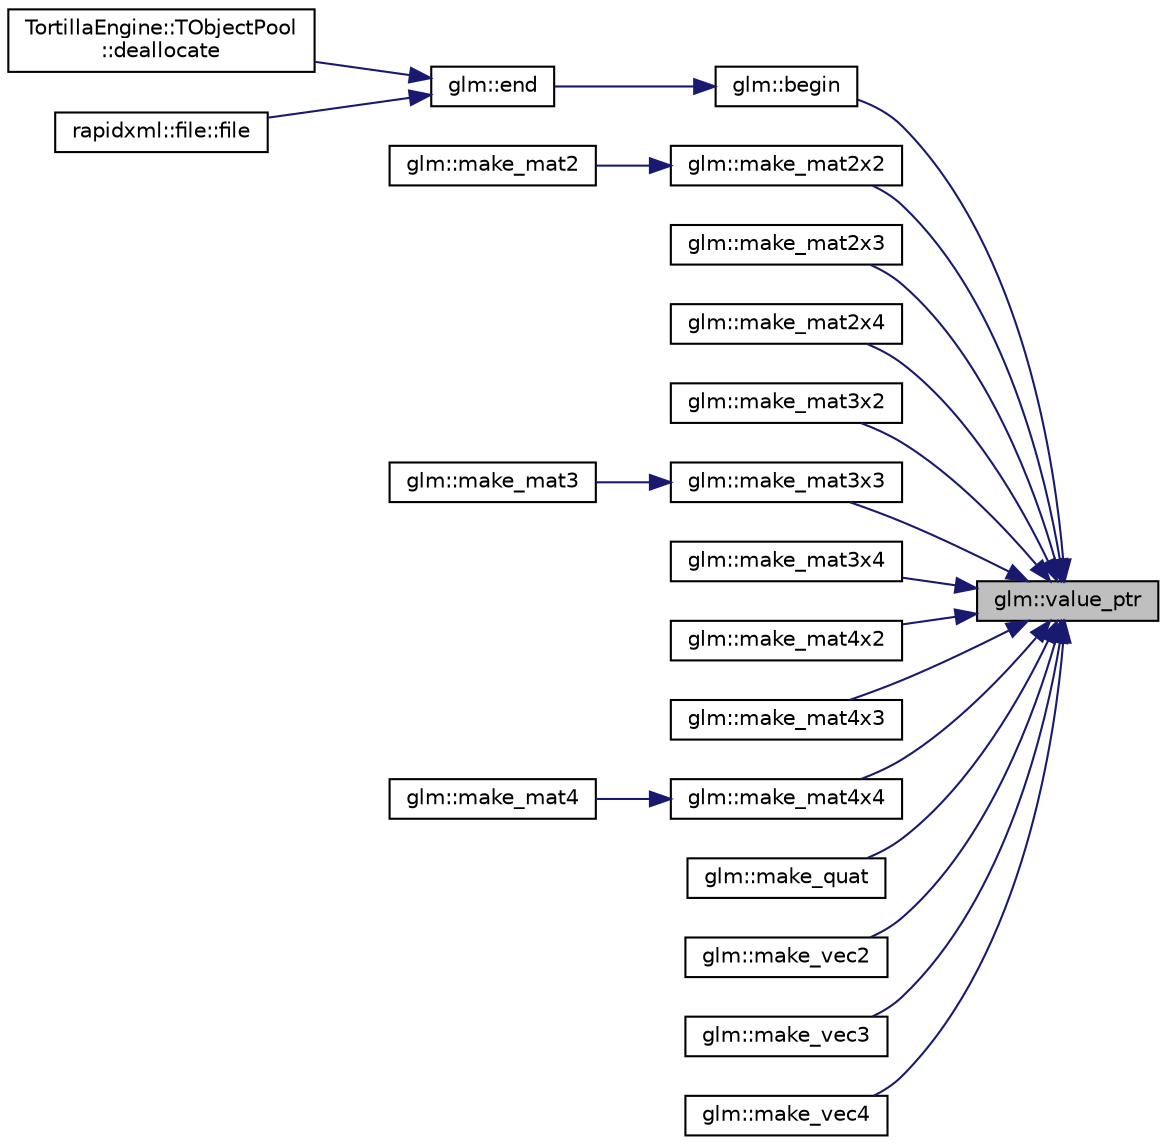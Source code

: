 digraph "glm::value_ptr"
{
 // LATEX_PDF_SIZE
  edge [fontname="Helvetica",fontsize="10",labelfontname="Helvetica",labelfontsize="10"];
  node [fontname="Helvetica",fontsize="10",shape=record];
  rankdir="RL";
  Node1 [label="glm::value_ptr",height=0.2,width=0.4,color="black", fillcolor="grey75", style="filled", fontcolor="black",tooltip=" "];
  Node1 -> Node2 [dir="back",color="midnightblue",fontsize="10",style="solid",fontname="Helvetica"];
  Node2 [label="glm::begin",height=0.2,width=0.4,color="black", fillcolor="white", style="filled",URL="$group__gtx__range.html#ga774c16a37371658a2a1540faf9122839",tooltip=" "];
  Node2 -> Node3 [dir="back",color="midnightblue",fontsize="10",style="solid",fontname="Helvetica"];
  Node3 [label="glm::end",height=0.2,width=0.4,color="black", fillcolor="white", style="filled",URL="$group__gtx__range.html#ga97ffec4ea7e07302f11befff9cb37acd",tooltip=" "];
  Node3 -> Node4 [dir="back",color="midnightblue",fontsize="10",style="solid",fontname="Helvetica"];
  Node4 [label="TortillaEngine::TObjectPool\l::deallocate",height=0.2,width=0.4,color="black", fillcolor="white", style="filled",URL="$class_tortilla_engine_1_1_t_object_pool.html#ae055302e129d5db6b112ec42c5fd3c9f",tooltip=" "];
  Node3 -> Node5 [dir="back",color="midnightblue",fontsize="10",style="solid",fontname="Helvetica"];
  Node5 [label="rapidxml::file::file",height=0.2,width=0.4,color="black", fillcolor="white", style="filled",URL="$classrapidxml_1_1file.html#ae881a3cab1fe7152d45c92a8d7606cb3",tooltip=" "];
  Node1 -> Node6 [dir="back",color="midnightblue",fontsize="10",style="solid",fontname="Helvetica"];
  Node6 [label="glm::make_mat2x2",height=0.2,width=0.4,color="black", fillcolor="white", style="filled",URL="$group__gtc__type__ptr.html#gadb29e510762e1042069cb28bf24ae990",tooltip=" "];
  Node6 -> Node7 [dir="back",color="midnightblue",fontsize="10",style="solid",fontname="Helvetica"];
  Node7 [label="glm::make_mat2",height=0.2,width=0.4,color="black", fillcolor="white", style="filled",URL="$group__gtc__type__ptr.html#ga52a16e333fef7e33ca740779482a8693",tooltip=" "];
  Node1 -> Node8 [dir="back",color="midnightblue",fontsize="10",style="solid",fontname="Helvetica"];
  Node8 [label="glm::make_mat2x3",height=0.2,width=0.4,color="black", fillcolor="white", style="filled",URL="$group__gtc__type__ptr.html#ga37988c6dd941f617cdfab86d54375fc1",tooltip=" "];
  Node1 -> Node9 [dir="back",color="midnightblue",fontsize="10",style="solid",fontname="Helvetica"];
  Node9 [label="glm::make_mat2x4",height=0.2,width=0.4,color="black", fillcolor="white", style="filled",URL="$group__gtc__type__ptr.html#ga6dfb2ac10859b0cc8e3893ea84fa95b5",tooltip=" "];
  Node1 -> Node10 [dir="back",color="midnightblue",fontsize="10",style="solid",fontname="Helvetica"];
  Node10 [label="glm::make_mat3x2",height=0.2,width=0.4,color="black", fillcolor="white", style="filled",URL="$group__gtc__type__ptr.html#gabe1e5066608a66da7a94f802b57b4eed",tooltip=" "];
  Node1 -> Node11 [dir="back",color="midnightblue",fontsize="10",style="solid",fontname="Helvetica"];
  Node11 [label="glm::make_mat3x3",height=0.2,width=0.4,color="black", fillcolor="white", style="filled",URL="$group__gtc__type__ptr.html#ga3cbe7adf857c867cee77eae4617abadd",tooltip=" "];
  Node11 -> Node12 [dir="back",color="midnightblue",fontsize="10",style="solid",fontname="Helvetica"];
  Node12 [label="glm::make_mat3",height=0.2,width=0.4,color="black", fillcolor="white", style="filled",URL="$group__gtc__type__ptr.html#gac2bc10c519ffc8db9e24f325f23787ea",tooltip=" "];
  Node1 -> Node13 [dir="back",color="midnightblue",fontsize="10",style="solid",fontname="Helvetica"];
  Node13 [label="glm::make_mat3x4",height=0.2,width=0.4,color="black", fillcolor="white", style="filled",URL="$group__gtc__type__ptr.html#gac083edd180ab4d4b817acc60c516209b",tooltip=" "];
  Node1 -> Node14 [dir="back",color="midnightblue",fontsize="10",style="solid",fontname="Helvetica"];
  Node14 [label="glm::make_mat4x2",height=0.2,width=0.4,color="black", fillcolor="white", style="filled",URL="$group__gtc__type__ptr.html#ga967a5b934e67ff9a6d1d0d27a377a264",tooltip=" "];
  Node1 -> Node15 [dir="back",color="midnightblue",fontsize="10",style="solid",fontname="Helvetica"];
  Node15 [label="glm::make_mat4x3",height=0.2,width=0.4,color="black", fillcolor="white", style="filled",URL="$group__gtc__type__ptr.html#ga4d42daced532b33cc672280e48670a51",tooltip=" "];
  Node1 -> Node16 [dir="back",color="midnightblue",fontsize="10",style="solid",fontname="Helvetica"];
  Node16 [label="glm::make_mat4x4",height=0.2,width=0.4,color="black", fillcolor="white", style="filled",URL="$group__gtc__type__ptr.html#gaf605a5f5e2ff594e8d404b2855b09541",tooltip=" "];
  Node16 -> Node17 [dir="back",color="midnightblue",fontsize="10",style="solid",fontname="Helvetica"];
  Node17 [label="glm::make_mat4",height=0.2,width=0.4,color="black", fillcolor="white", style="filled",URL="$group__gtc__type__ptr.html#ga2c6e6d457cb932e1ce683e4f690a6f60",tooltip=" "];
  Node1 -> Node18 [dir="back",color="midnightblue",fontsize="10",style="solid",fontname="Helvetica"];
  Node18 [label="glm::make_quat",height=0.2,width=0.4,color="black", fillcolor="white", style="filled",URL="$group__gtc__type__ptr.html#gaadafb6600af2633e4c98cc64c72f5269",tooltip=" "];
  Node1 -> Node19 [dir="back",color="midnightblue",fontsize="10",style="solid",fontname="Helvetica"];
  Node19 [label="glm::make_vec2",height=0.2,width=0.4,color="black", fillcolor="white", style="filled",URL="$group__gtc__type__ptr.html#ga5f7393c30970c5949be13ceb525093a6",tooltip=" "];
  Node1 -> Node20 [dir="back",color="midnightblue",fontsize="10",style="solid",fontname="Helvetica"];
  Node20 [label="glm::make_vec3",height=0.2,width=0.4,color="black", fillcolor="white", style="filled",URL="$group__gtc__type__ptr.html#ga86f4bc63570db86346db2e567fb760f6",tooltip=" "];
  Node1 -> Node21 [dir="back",color="midnightblue",fontsize="10",style="solid",fontname="Helvetica"];
  Node21 [label="glm::make_vec4",height=0.2,width=0.4,color="black", fillcolor="white", style="filled",URL="$group__gtc__type__ptr.html#ga152345176b8951c15711f6ed4f6fc237",tooltip=" "];
}
